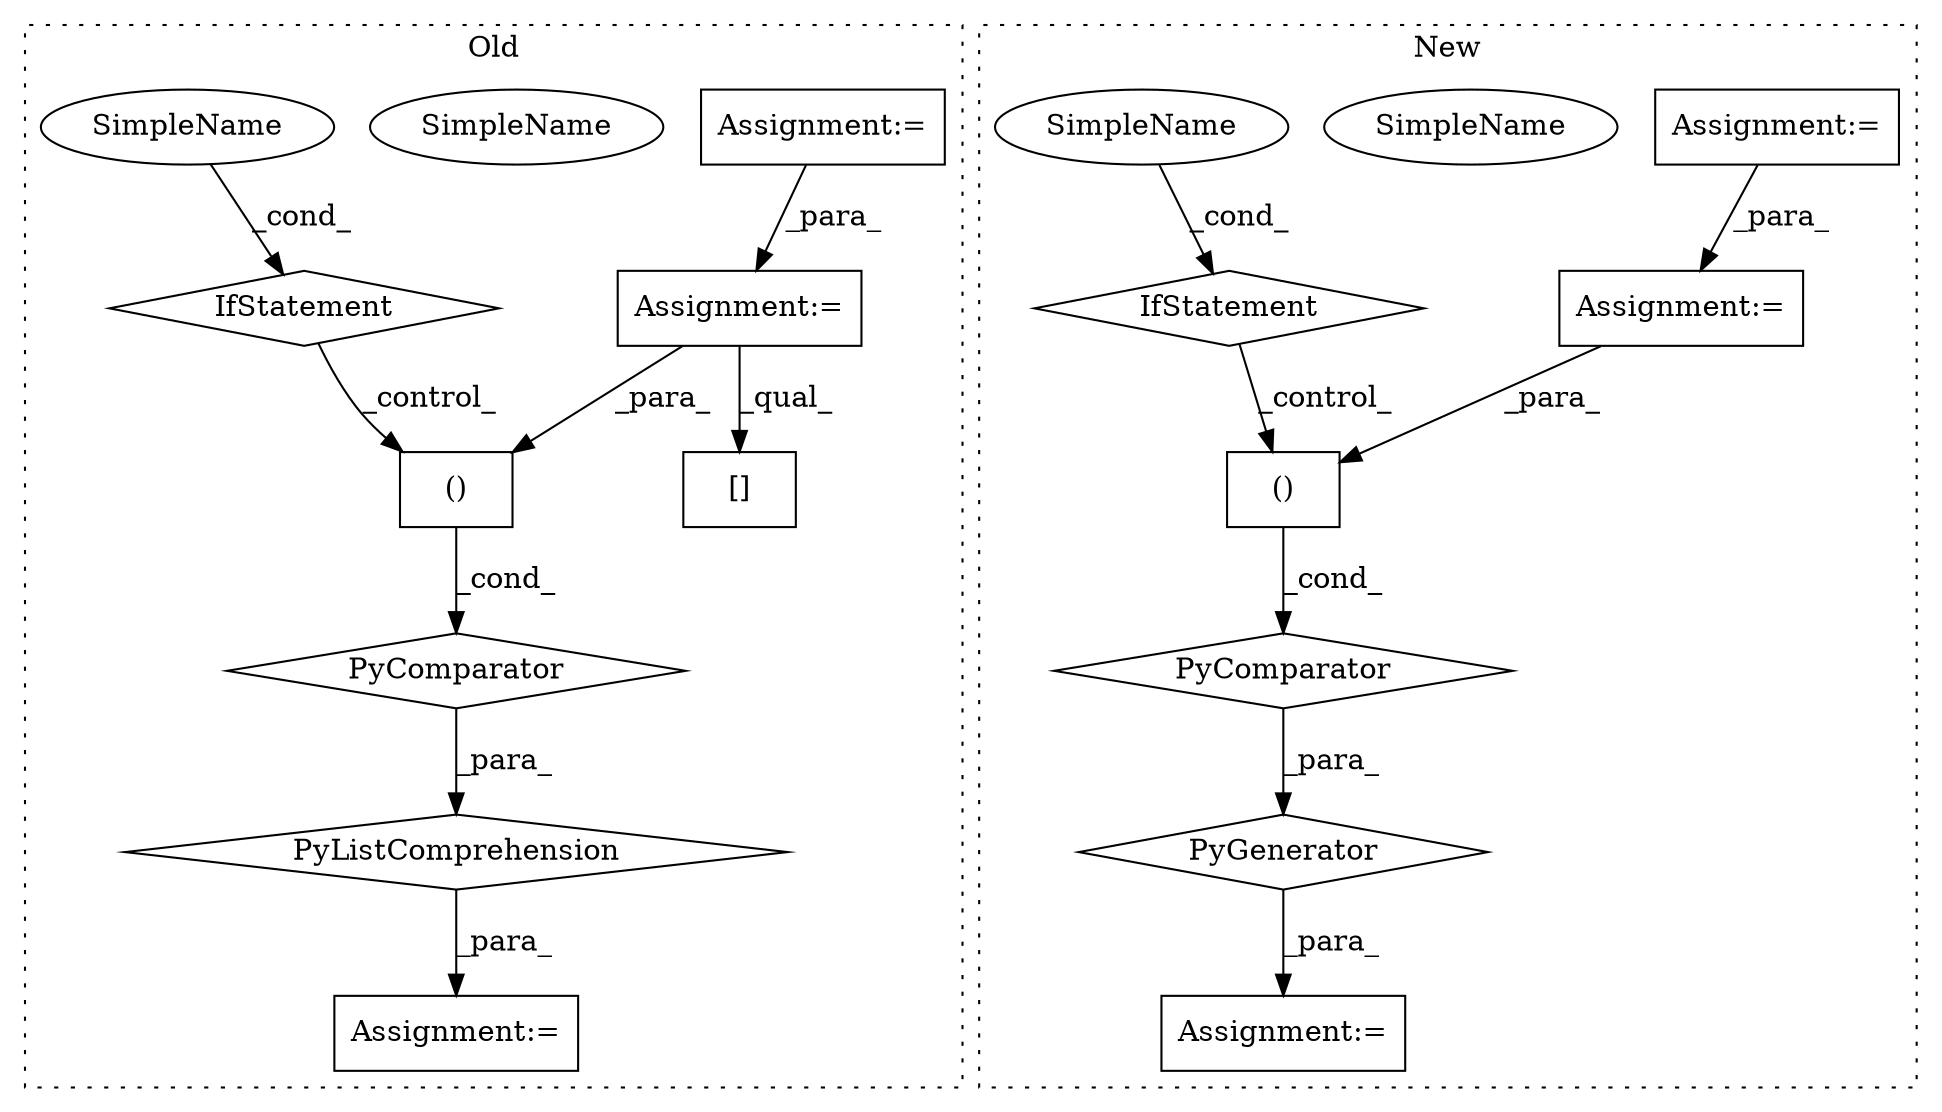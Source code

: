 digraph G {
subgraph cluster0 {
1 [label="PyComparator" a="113" s="10138" l="25" shape="diamond"];
4 [label="PyListComprehension" a="109" s="10026" l="150" shape="diamond"];
6 [label="Assignment:=" a="7" s="9971" l="24" shape="box"];
7 [label="Assignment:=" a="7" s="10351" l="1" shape="box"];
9 [label="Assignment:=" a="7" s="9814" l="6" shape="box"];
12 [label="()" a="106" s="10026" l="41" shape="box"];
14 [label="IfStatement" a="25" s="10138" l="25" shape="diamond"];
15 [label="[]" a="2" s="9892,9911" l="4,1" shape="box"];
16 [label="SimpleName" a="42" s="10158" l="5" shape="ellipse"];
19 [label="SimpleName" a="42" s="10158" l="5" shape="ellipse"];
label = "Old";
style="dotted";
}
subgraph cluster1 {
2 [label="PyGenerator" a="107" s="12675" l="279" shape="diamond"];
3 [label="PyComparator" a="113" s="12917" l="26" shape="diamond"];
5 [label="Assignment:=" a="7" s="12590" l="54" shape="box"];
8 [label="Assignment:=" a="7" s="12951,13063" l="90,2" shape="box"];
10 [label="Assignment:=" a="7" s="12917" l="26" shape="box"];
11 [label="()" a="106" s="12675" l="175" shape="box"];
13 [label="IfStatement" a="25" s="12917" l="26" shape="diamond"];
17 [label="SimpleName" a="42" s="12938" l="5" shape="ellipse"];
18 [label="SimpleName" a="42" s="12938" l="5" shape="ellipse"];
label = "New";
style="dotted";
}
1 -> 4 [label="_para_"];
2 -> 8 [label="_para_"];
3 -> 2 [label="_para_"];
4 -> 7 [label="_para_"];
5 -> 10 [label="_para_"];
6 -> 12 [label="_para_"];
6 -> 15 [label="_qual_"];
9 -> 6 [label="_para_"];
10 -> 11 [label="_para_"];
11 -> 3 [label="_cond_"];
12 -> 1 [label="_cond_"];
13 -> 11 [label="_control_"];
14 -> 12 [label="_control_"];
18 -> 13 [label="_cond_"];
19 -> 14 [label="_cond_"];
}